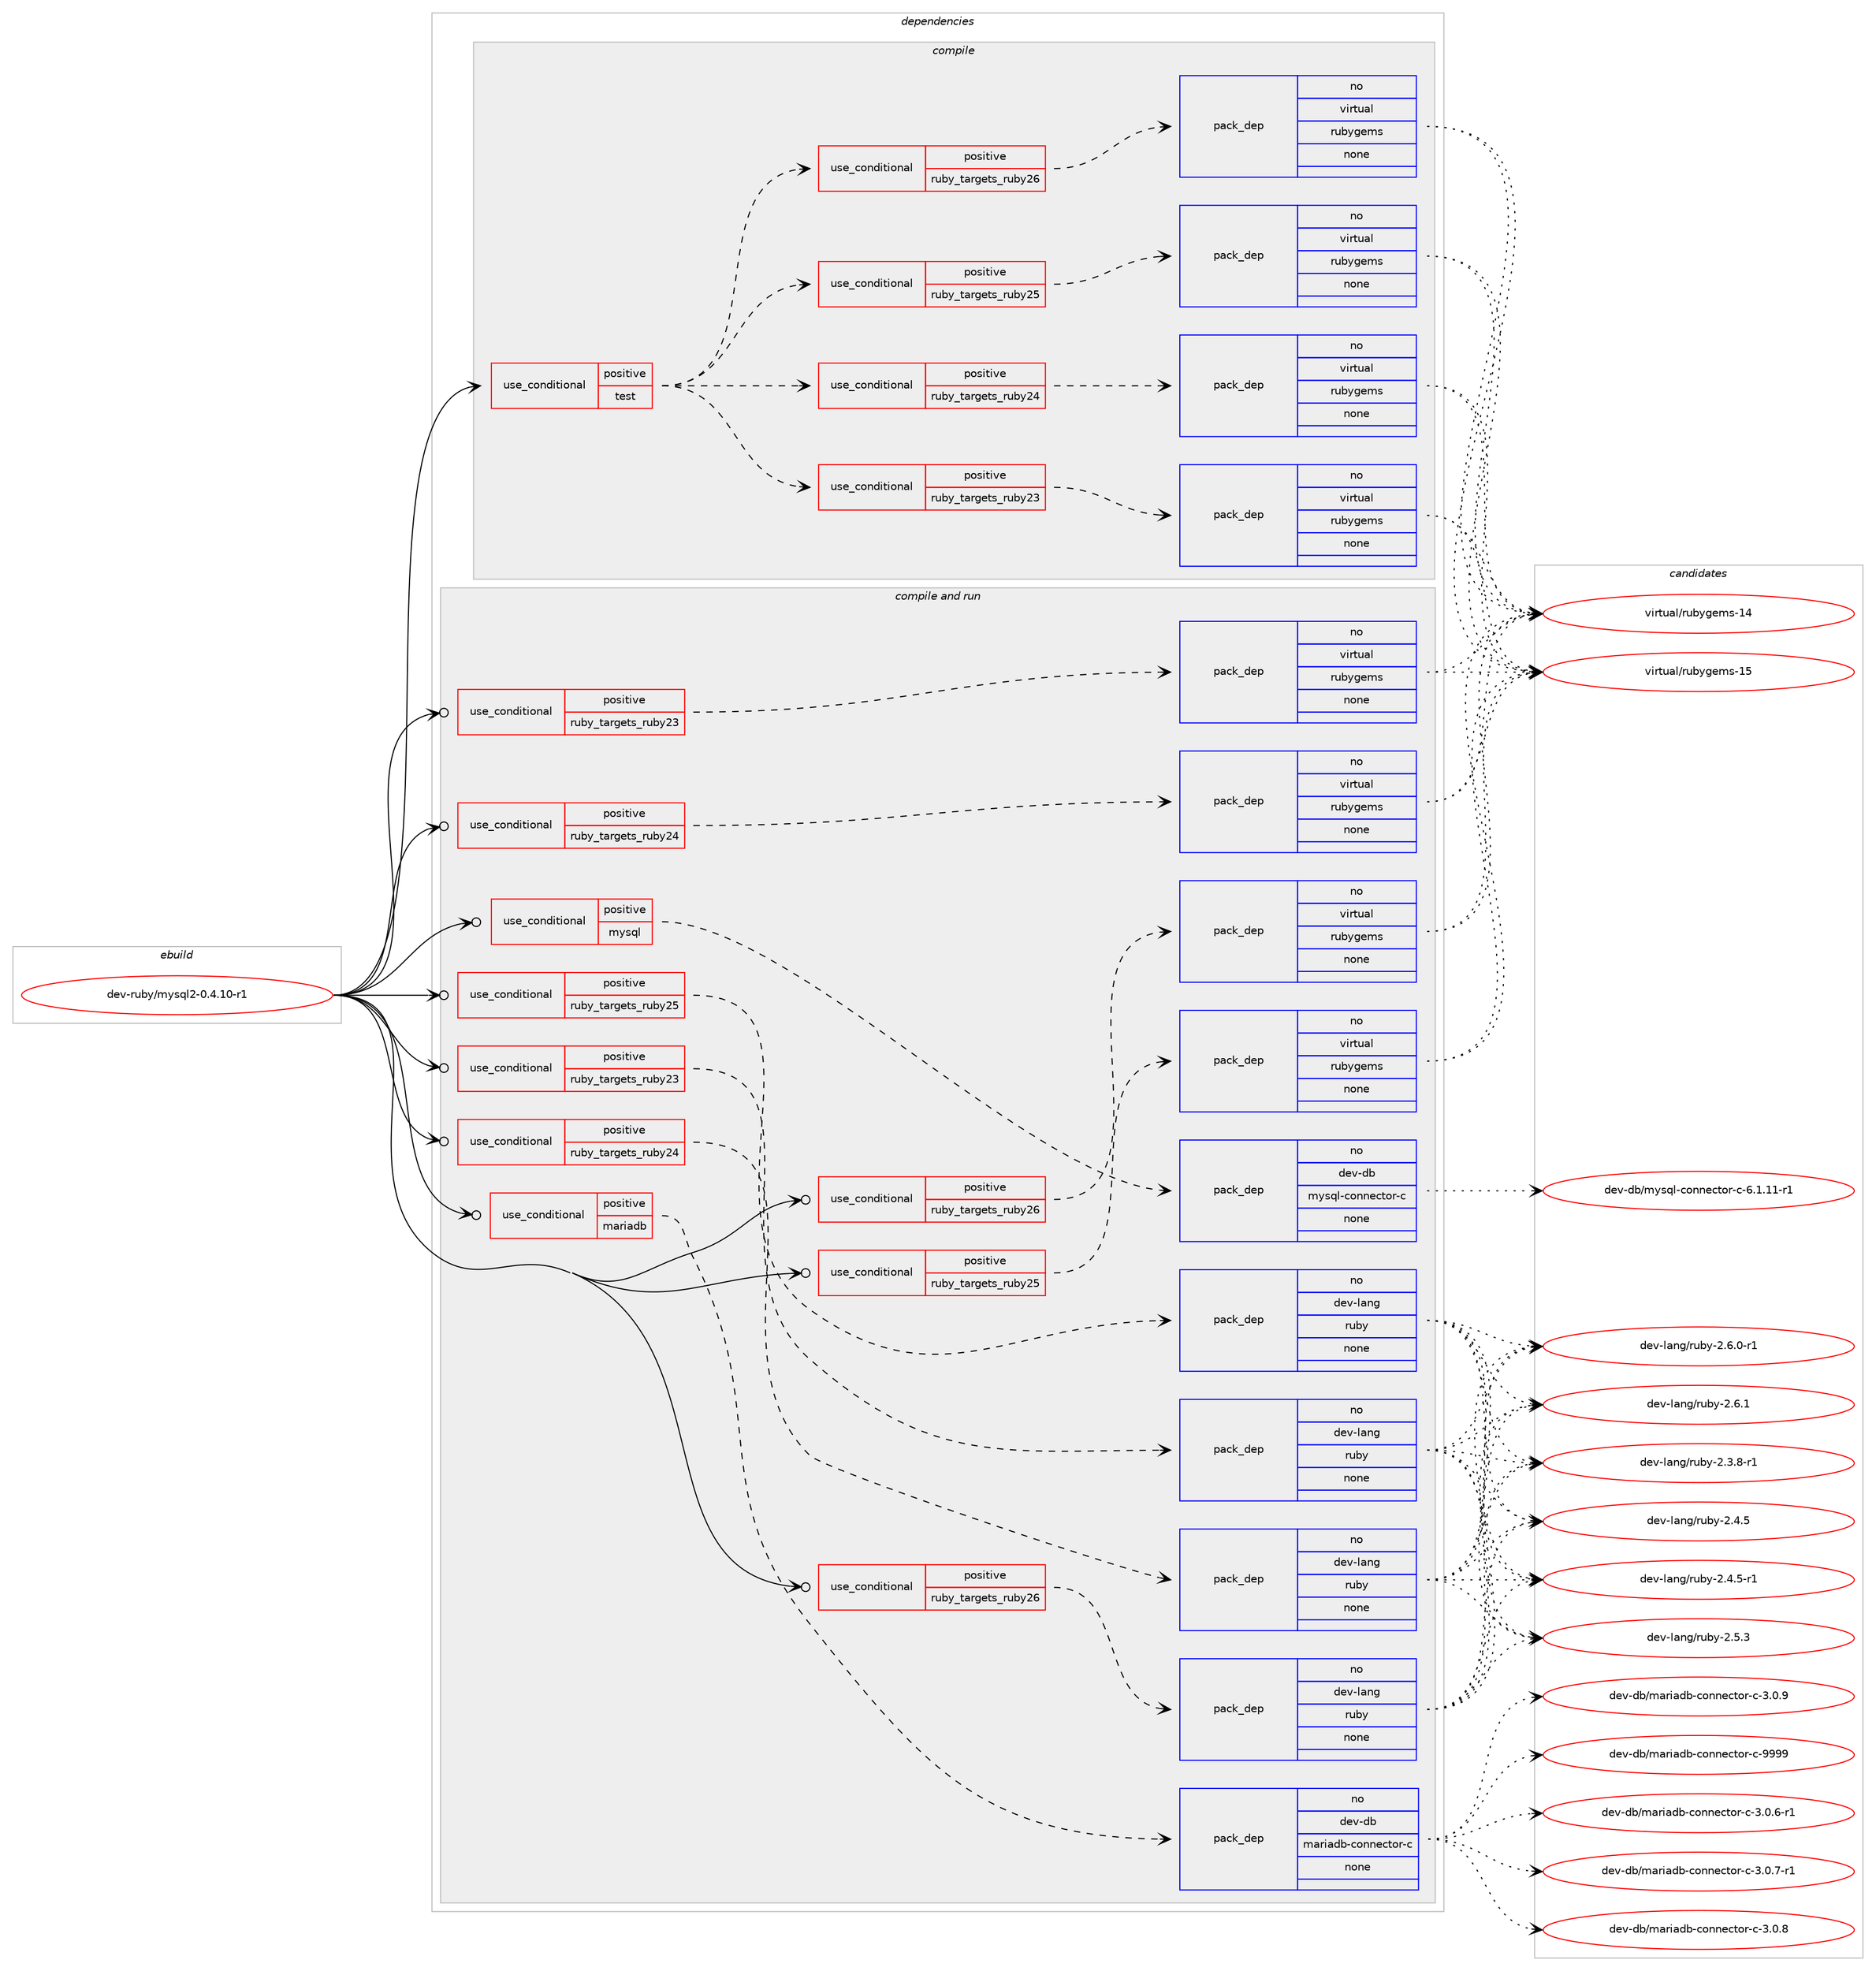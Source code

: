 digraph prolog {

# *************
# Graph options
# *************

newrank=true;
concentrate=true;
compound=true;
graph [rankdir=LR,fontname=Helvetica,fontsize=10,ranksep=1.5];#, ranksep=2.5, nodesep=0.2];
edge  [arrowhead=vee];
node  [fontname=Helvetica,fontsize=10];

# **********
# The ebuild
# **********

subgraph cluster_leftcol {
color=gray;
rank=same;
label=<<i>ebuild</i>>;
id [label="dev-ruby/mysql2-0.4.10-r1", color=red, width=4, href="../dev-ruby/mysql2-0.4.10-r1.svg"];
}

# ****************
# The dependencies
# ****************

subgraph cluster_midcol {
color=gray;
label=<<i>dependencies</i>>;
subgraph cluster_compile {
fillcolor="#eeeeee";
style=filled;
label=<<i>compile</i>>;
subgraph cond406797 {
dependency1506566 [label=<<TABLE BORDER="0" CELLBORDER="1" CELLSPACING="0" CELLPADDING="4"><TR><TD ROWSPAN="3" CELLPADDING="10">use_conditional</TD></TR><TR><TD>positive</TD></TR><TR><TD>test</TD></TR></TABLE>>, shape=none, color=red];
subgraph cond406798 {
dependency1506567 [label=<<TABLE BORDER="0" CELLBORDER="1" CELLSPACING="0" CELLPADDING="4"><TR><TD ROWSPAN="3" CELLPADDING="10">use_conditional</TD></TR><TR><TD>positive</TD></TR><TR><TD>ruby_targets_ruby23</TD></TR></TABLE>>, shape=none, color=red];
subgraph pack1076288 {
dependency1506568 [label=<<TABLE BORDER="0" CELLBORDER="1" CELLSPACING="0" CELLPADDING="4" WIDTH="220"><TR><TD ROWSPAN="6" CELLPADDING="30">pack_dep</TD></TR><TR><TD WIDTH="110">no</TD></TR><TR><TD>virtual</TD></TR><TR><TD>rubygems</TD></TR><TR><TD>none</TD></TR><TR><TD></TD></TR></TABLE>>, shape=none, color=blue];
}
dependency1506567:e -> dependency1506568:w [weight=20,style="dashed",arrowhead="vee"];
}
dependency1506566:e -> dependency1506567:w [weight=20,style="dashed",arrowhead="vee"];
subgraph cond406799 {
dependency1506569 [label=<<TABLE BORDER="0" CELLBORDER="1" CELLSPACING="0" CELLPADDING="4"><TR><TD ROWSPAN="3" CELLPADDING="10">use_conditional</TD></TR><TR><TD>positive</TD></TR><TR><TD>ruby_targets_ruby24</TD></TR></TABLE>>, shape=none, color=red];
subgraph pack1076289 {
dependency1506570 [label=<<TABLE BORDER="0" CELLBORDER="1" CELLSPACING="0" CELLPADDING="4" WIDTH="220"><TR><TD ROWSPAN="6" CELLPADDING="30">pack_dep</TD></TR><TR><TD WIDTH="110">no</TD></TR><TR><TD>virtual</TD></TR><TR><TD>rubygems</TD></TR><TR><TD>none</TD></TR><TR><TD></TD></TR></TABLE>>, shape=none, color=blue];
}
dependency1506569:e -> dependency1506570:w [weight=20,style="dashed",arrowhead="vee"];
}
dependency1506566:e -> dependency1506569:w [weight=20,style="dashed",arrowhead="vee"];
subgraph cond406800 {
dependency1506571 [label=<<TABLE BORDER="0" CELLBORDER="1" CELLSPACING="0" CELLPADDING="4"><TR><TD ROWSPAN="3" CELLPADDING="10">use_conditional</TD></TR><TR><TD>positive</TD></TR><TR><TD>ruby_targets_ruby25</TD></TR></TABLE>>, shape=none, color=red];
subgraph pack1076290 {
dependency1506572 [label=<<TABLE BORDER="0" CELLBORDER="1" CELLSPACING="0" CELLPADDING="4" WIDTH="220"><TR><TD ROWSPAN="6" CELLPADDING="30">pack_dep</TD></TR><TR><TD WIDTH="110">no</TD></TR><TR><TD>virtual</TD></TR><TR><TD>rubygems</TD></TR><TR><TD>none</TD></TR><TR><TD></TD></TR></TABLE>>, shape=none, color=blue];
}
dependency1506571:e -> dependency1506572:w [weight=20,style="dashed",arrowhead="vee"];
}
dependency1506566:e -> dependency1506571:w [weight=20,style="dashed",arrowhead="vee"];
subgraph cond406801 {
dependency1506573 [label=<<TABLE BORDER="0" CELLBORDER="1" CELLSPACING="0" CELLPADDING="4"><TR><TD ROWSPAN="3" CELLPADDING="10">use_conditional</TD></TR><TR><TD>positive</TD></TR><TR><TD>ruby_targets_ruby26</TD></TR></TABLE>>, shape=none, color=red];
subgraph pack1076291 {
dependency1506574 [label=<<TABLE BORDER="0" CELLBORDER="1" CELLSPACING="0" CELLPADDING="4" WIDTH="220"><TR><TD ROWSPAN="6" CELLPADDING="30">pack_dep</TD></TR><TR><TD WIDTH="110">no</TD></TR><TR><TD>virtual</TD></TR><TR><TD>rubygems</TD></TR><TR><TD>none</TD></TR><TR><TD></TD></TR></TABLE>>, shape=none, color=blue];
}
dependency1506573:e -> dependency1506574:w [weight=20,style="dashed",arrowhead="vee"];
}
dependency1506566:e -> dependency1506573:w [weight=20,style="dashed",arrowhead="vee"];
}
id:e -> dependency1506566:w [weight=20,style="solid",arrowhead="vee"];
}
subgraph cluster_compileandrun {
fillcolor="#eeeeee";
style=filled;
label=<<i>compile and run</i>>;
subgraph cond406802 {
dependency1506575 [label=<<TABLE BORDER="0" CELLBORDER="1" CELLSPACING="0" CELLPADDING="4"><TR><TD ROWSPAN="3" CELLPADDING="10">use_conditional</TD></TR><TR><TD>positive</TD></TR><TR><TD>mariadb</TD></TR></TABLE>>, shape=none, color=red];
subgraph pack1076292 {
dependency1506576 [label=<<TABLE BORDER="0" CELLBORDER="1" CELLSPACING="0" CELLPADDING="4" WIDTH="220"><TR><TD ROWSPAN="6" CELLPADDING="30">pack_dep</TD></TR><TR><TD WIDTH="110">no</TD></TR><TR><TD>dev-db</TD></TR><TR><TD>mariadb-connector-c</TD></TR><TR><TD>none</TD></TR><TR><TD></TD></TR></TABLE>>, shape=none, color=blue];
}
dependency1506575:e -> dependency1506576:w [weight=20,style="dashed",arrowhead="vee"];
}
id:e -> dependency1506575:w [weight=20,style="solid",arrowhead="odotvee"];
subgraph cond406803 {
dependency1506577 [label=<<TABLE BORDER="0" CELLBORDER="1" CELLSPACING="0" CELLPADDING="4"><TR><TD ROWSPAN="3" CELLPADDING="10">use_conditional</TD></TR><TR><TD>positive</TD></TR><TR><TD>mysql</TD></TR></TABLE>>, shape=none, color=red];
subgraph pack1076293 {
dependency1506578 [label=<<TABLE BORDER="0" CELLBORDER="1" CELLSPACING="0" CELLPADDING="4" WIDTH="220"><TR><TD ROWSPAN="6" CELLPADDING="30">pack_dep</TD></TR><TR><TD WIDTH="110">no</TD></TR><TR><TD>dev-db</TD></TR><TR><TD>mysql-connector-c</TD></TR><TR><TD>none</TD></TR><TR><TD></TD></TR></TABLE>>, shape=none, color=blue];
}
dependency1506577:e -> dependency1506578:w [weight=20,style="dashed",arrowhead="vee"];
}
id:e -> dependency1506577:w [weight=20,style="solid",arrowhead="odotvee"];
subgraph cond406804 {
dependency1506579 [label=<<TABLE BORDER="0" CELLBORDER="1" CELLSPACING="0" CELLPADDING="4"><TR><TD ROWSPAN="3" CELLPADDING="10">use_conditional</TD></TR><TR><TD>positive</TD></TR><TR><TD>ruby_targets_ruby23</TD></TR></TABLE>>, shape=none, color=red];
subgraph pack1076294 {
dependency1506580 [label=<<TABLE BORDER="0" CELLBORDER="1" CELLSPACING="0" CELLPADDING="4" WIDTH="220"><TR><TD ROWSPAN="6" CELLPADDING="30">pack_dep</TD></TR><TR><TD WIDTH="110">no</TD></TR><TR><TD>dev-lang</TD></TR><TR><TD>ruby</TD></TR><TR><TD>none</TD></TR><TR><TD></TD></TR></TABLE>>, shape=none, color=blue];
}
dependency1506579:e -> dependency1506580:w [weight=20,style="dashed",arrowhead="vee"];
}
id:e -> dependency1506579:w [weight=20,style="solid",arrowhead="odotvee"];
subgraph cond406805 {
dependency1506581 [label=<<TABLE BORDER="0" CELLBORDER="1" CELLSPACING="0" CELLPADDING="4"><TR><TD ROWSPAN="3" CELLPADDING="10">use_conditional</TD></TR><TR><TD>positive</TD></TR><TR><TD>ruby_targets_ruby23</TD></TR></TABLE>>, shape=none, color=red];
subgraph pack1076295 {
dependency1506582 [label=<<TABLE BORDER="0" CELLBORDER="1" CELLSPACING="0" CELLPADDING="4" WIDTH="220"><TR><TD ROWSPAN="6" CELLPADDING="30">pack_dep</TD></TR><TR><TD WIDTH="110">no</TD></TR><TR><TD>virtual</TD></TR><TR><TD>rubygems</TD></TR><TR><TD>none</TD></TR><TR><TD></TD></TR></TABLE>>, shape=none, color=blue];
}
dependency1506581:e -> dependency1506582:w [weight=20,style="dashed",arrowhead="vee"];
}
id:e -> dependency1506581:w [weight=20,style="solid",arrowhead="odotvee"];
subgraph cond406806 {
dependency1506583 [label=<<TABLE BORDER="0" CELLBORDER="1" CELLSPACING="0" CELLPADDING="4"><TR><TD ROWSPAN="3" CELLPADDING="10">use_conditional</TD></TR><TR><TD>positive</TD></TR><TR><TD>ruby_targets_ruby24</TD></TR></TABLE>>, shape=none, color=red];
subgraph pack1076296 {
dependency1506584 [label=<<TABLE BORDER="0" CELLBORDER="1" CELLSPACING="0" CELLPADDING="4" WIDTH="220"><TR><TD ROWSPAN="6" CELLPADDING="30">pack_dep</TD></TR><TR><TD WIDTH="110">no</TD></TR><TR><TD>dev-lang</TD></TR><TR><TD>ruby</TD></TR><TR><TD>none</TD></TR><TR><TD></TD></TR></TABLE>>, shape=none, color=blue];
}
dependency1506583:e -> dependency1506584:w [weight=20,style="dashed",arrowhead="vee"];
}
id:e -> dependency1506583:w [weight=20,style="solid",arrowhead="odotvee"];
subgraph cond406807 {
dependency1506585 [label=<<TABLE BORDER="0" CELLBORDER="1" CELLSPACING="0" CELLPADDING="4"><TR><TD ROWSPAN="3" CELLPADDING="10">use_conditional</TD></TR><TR><TD>positive</TD></TR><TR><TD>ruby_targets_ruby24</TD></TR></TABLE>>, shape=none, color=red];
subgraph pack1076297 {
dependency1506586 [label=<<TABLE BORDER="0" CELLBORDER="1" CELLSPACING="0" CELLPADDING="4" WIDTH="220"><TR><TD ROWSPAN="6" CELLPADDING="30">pack_dep</TD></TR><TR><TD WIDTH="110">no</TD></TR><TR><TD>virtual</TD></TR><TR><TD>rubygems</TD></TR><TR><TD>none</TD></TR><TR><TD></TD></TR></TABLE>>, shape=none, color=blue];
}
dependency1506585:e -> dependency1506586:w [weight=20,style="dashed",arrowhead="vee"];
}
id:e -> dependency1506585:w [weight=20,style="solid",arrowhead="odotvee"];
subgraph cond406808 {
dependency1506587 [label=<<TABLE BORDER="0" CELLBORDER="1" CELLSPACING="0" CELLPADDING="4"><TR><TD ROWSPAN="3" CELLPADDING="10">use_conditional</TD></TR><TR><TD>positive</TD></TR><TR><TD>ruby_targets_ruby25</TD></TR></TABLE>>, shape=none, color=red];
subgraph pack1076298 {
dependency1506588 [label=<<TABLE BORDER="0" CELLBORDER="1" CELLSPACING="0" CELLPADDING="4" WIDTH="220"><TR><TD ROWSPAN="6" CELLPADDING="30">pack_dep</TD></TR><TR><TD WIDTH="110">no</TD></TR><TR><TD>dev-lang</TD></TR><TR><TD>ruby</TD></TR><TR><TD>none</TD></TR><TR><TD></TD></TR></TABLE>>, shape=none, color=blue];
}
dependency1506587:e -> dependency1506588:w [weight=20,style="dashed",arrowhead="vee"];
}
id:e -> dependency1506587:w [weight=20,style="solid",arrowhead="odotvee"];
subgraph cond406809 {
dependency1506589 [label=<<TABLE BORDER="0" CELLBORDER="1" CELLSPACING="0" CELLPADDING="4"><TR><TD ROWSPAN="3" CELLPADDING="10">use_conditional</TD></TR><TR><TD>positive</TD></TR><TR><TD>ruby_targets_ruby25</TD></TR></TABLE>>, shape=none, color=red];
subgraph pack1076299 {
dependency1506590 [label=<<TABLE BORDER="0" CELLBORDER="1" CELLSPACING="0" CELLPADDING="4" WIDTH="220"><TR><TD ROWSPAN="6" CELLPADDING="30">pack_dep</TD></TR><TR><TD WIDTH="110">no</TD></TR><TR><TD>virtual</TD></TR><TR><TD>rubygems</TD></TR><TR><TD>none</TD></TR><TR><TD></TD></TR></TABLE>>, shape=none, color=blue];
}
dependency1506589:e -> dependency1506590:w [weight=20,style="dashed",arrowhead="vee"];
}
id:e -> dependency1506589:w [weight=20,style="solid",arrowhead="odotvee"];
subgraph cond406810 {
dependency1506591 [label=<<TABLE BORDER="0" CELLBORDER="1" CELLSPACING="0" CELLPADDING="4"><TR><TD ROWSPAN="3" CELLPADDING="10">use_conditional</TD></TR><TR><TD>positive</TD></TR><TR><TD>ruby_targets_ruby26</TD></TR></TABLE>>, shape=none, color=red];
subgraph pack1076300 {
dependency1506592 [label=<<TABLE BORDER="0" CELLBORDER="1" CELLSPACING="0" CELLPADDING="4" WIDTH="220"><TR><TD ROWSPAN="6" CELLPADDING="30">pack_dep</TD></TR><TR><TD WIDTH="110">no</TD></TR><TR><TD>dev-lang</TD></TR><TR><TD>ruby</TD></TR><TR><TD>none</TD></TR><TR><TD></TD></TR></TABLE>>, shape=none, color=blue];
}
dependency1506591:e -> dependency1506592:w [weight=20,style="dashed",arrowhead="vee"];
}
id:e -> dependency1506591:w [weight=20,style="solid",arrowhead="odotvee"];
subgraph cond406811 {
dependency1506593 [label=<<TABLE BORDER="0" CELLBORDER="1" CELLSPACING="0" CELLPADDING="4"><TR><TD ROWSPAN="3" CELLPADDING="10">use_conditional</TD></TR><TR><TD>positive</TD></TR><TR><TD>ruby_targets_ruby26</TD></TR></TABLE>>, shape=none, color=red];
subgraph pack1076301 {
dependency1506594 [label=<<TABLE BORDER="0" CELLBORDER="1" CELLSPACING="0" CELLPADDING="4" WIDTH="220"><TR><TD ROWSPAN="6" CELLPADDING="30">pack_dep</TD></TR><TR><TD WIDTH="110">no</TD></TR><TR><TD>virtual</TD></TR><TR><TD>rubygems</TD></TR><TR><TD>none</TD></TR><TR><TD></TD></TR></TABLE>>, shape=none, color=blue];
}
dependency1506593:e -> dependency1506594:w [weight=20,style="dashed",arrowhead="vee"];
}
id:e -> dependency1506593:w [weight=20,style="solid",arrowhead="odotvee"];
}
subgraph cluster_run {
fillcolor="#eeeeee";
style=filled;
label=<<i>run</i>>;
}
}

# **************
# The candidates
# **************

subgraph cluster_choices {
rank=same;
color=gray;
label=<<i>candidates</i>>;

subgraph choice1076288 {
color=black;
nodesep=1;
choice118105114116117971084711411798121103101109115454952 [label="virtual/rubygems-14", color=red, width=4,href="../virtual/rubygems-14.svg"];
choice118105114116117971084711411798121103101109115454953 [label="virtual/rubygems-15", color=red, width=4,href="../virtual/rubygems-15.svg"];
dependency1506568:e -> choice118105114116117971084711411798121103101109115454952:w [style=dotted,weight="100"];
dependency1506568:e -> choice118105114116117971084711411798121103101109115454953:w [style=dotted,weight="100"];
}
subgraph choice1076289 {
color=black;
nodesep=1;
choice118105114116117971084711411798121103101109115454952 [label="virtual/rubygems-14", color=red, width=4,href="../virtual/rubygems-14.svg"];
choice118105114116117971084711411798121103101109115454953 [label="virtual/rubygems-15", color=red, width=4,href="../virtual/rubygems-15.svg"];
dependency1506570:e -> choice118105114116117971084711411798121103101109115454952:w [style=dotted,weight="100"];
dependency1506570:e -> choice118105114116117971084711411798121103101109115454953:w [style=dotted,weight="100"];
}
subgraph choice1076290 {
color=black;
nodesep=1;
choice118105114116117971084711411798121103101109115454952 [label="virtual/rubygems-14", color=red, width=4,href="../virtual/rubygems-14.svg"];
choice118105114116117971084711411798121103101109115454953 [label="virtual/rubygems-15", color=red, width=4,href="../virtual/rubygems-15.svg"];
dependency1506572:e -> choice118105114116117971084711411798121103101109115454952:w [style=dotted,weight="100"];
dependency1506572:e -> choice118105114116117971084711411798121103101109115454953:w [style=dotted,weight="100"];
}
subgraph choice1076291 {
color=black;
nodesep=1;
choice118105114116117971084711411798121103101109115454952 [label="virtual/rubygems-14", color=red, width=4,href="../virtual/rubygems-14.svg"];
choice118105114116117971084711411798121103101109115454953 [label="virtual/rubygems-15", color=red, width=4,href="../virtual/rubygems-15.svg"];
dependency1506574:e -> choice118105114116117971084711411798121103101109115454952:w [style=dotted,weight="100"];
dependency1506574:e -> choice118105114116117971084711411798121103101109115454953:w [style=dotted,weight="100"];
}
subgraph choice1076292 {
color=black;
nodesep=1;
choice10010111845100984710997114105971009845991111101101019911611111445994551464846544511449 [label="dev-db/mariadb-connector-c-3.0.6-r1", color=red, width=4,href="../dev-db/mariadb-connector-c-3.0.6-r1.svg"];
choice10010111845100984710997114105971009845991111101101019911611111445994551464846554511449 [label="dev-db/mariadb-connector-c-3.0.7-r1", color=red, width=4,href="../dev-db/mariadb-connector-c-3.0.7-r1.svg"];
choice1001011184510098471099711410597100984599111110110101991161111144599455146484656 [label="dev-db/mariadb-connector-c-3.0.8", color=red, width=4,href="../dev-db/mariadb-connector-c-3.0.8.svg"];
choice1001011184510098471099711410597100984599111110110101991161111144599455146484657 [label="dev-db/mariadb-connector-c-3.0.9", color=red, width=4,href="../dev-db/mariadb-connector-c-3.0.9.svg"];
choice10010111845100984710997114105971009845991111101101019911611111445994557575757 [label="dev-db/mariadb-connector-c-9999", color=red, width=4,href="../dev-db/mariadb-connector-c-9999.svg"];
dependency1506576:e -> choice10010111845100984710997114105971009845991111101101019911611111445994551464846544511449:w [style=dotted,weight="100"];
dependency1506576:e -> choice10010111845100984710997114105971009845991111101101019911611111445994551464846554511449:w [style=dotted,weight="100"];
dependency1506576:e -> choice1001011184510098471099711410597100984599111110110101991161111144599455146484656:w [style=dotted,weight="100"];
dependency1506576:e -> choice1001011184510098471099711410597100984599111110110101991161111144599455146484657:w [style=dotted,weight="100"];
dependency1506576:e -> choice10010111845100984710997114105971009845991111101101019911611111445994557575757:w [style=dotted,weight="100"];
}
subgraph choice1076293 {
color=black;
nodesep=1;
choice1001011184510098471091211151131084599111110110101991161111144599455446494649494511449 [label="dev-db/mysql-connector-c-6.1.11-r1", color=red, width=4,href="../dev-db/mysql-connector-c-6.1.11-r1.svg"];
dependency1506578:e -> choice1001011184510098471091211151131084599111110110101991161111144599455446494649494511449:w [style=dotted,weight="100"];
}
subgraph choice1076294 {
color=black;
nodesep=1;
choice100101118451089711010347114117981214550465146564511449 [label="dev-lang/ruby-2.3.8-r1", color=red, width=4,href="../dev-lang/ruby-2.3.8-r1.svg"];
choice10010111845108971101034711411798121455046524653 [label="dev-lang/ruby-2.4.5", color=red, width=4,href="../dev-lang/ruby-2.4.5.svg"];
choice100101118451089711010347114117981214550465246534511449 [label="dev-lang/ruby-2.4.5-r1", color=red, width=4,href="../dev-lang/ruby-2.4.5-r1.svg"];
choice10010111845108971101034711411798121455046534651 [label="dev-lang/ruby-2.5.3", color=red, width=4,href="../dev-lang/ruby-2.5.3.svg"];
choice100101118451089711010347114117981214550465446484511449 [label="dev-lang/ruby-2.6.0-r1", color=red, width=4,href="../dev-lang/ruby-2.6.0-r1.svg"];
choice10010111845108971101034711411798121455046544649 [label="dev-lang/ruby-2.6.1", color=red, width=4,href="../dev-lang/ruby-2.6.1.svg"];
dependency1506580:e -> choice100101118451089711010347114117981214550465146564511449:w [style=dotted,weight="100"];
dependency1506580:e -> choice10010111845108971101034711411798121455046524653:w [style=dotted,weight="100"];
dependency1506580:e -> choice100101118451089711010347114117981214550465246534511449:w [style=dotted,weight="100"];
dependency1506580:e -> choice10010111845108971101034711411798121455046534651:w [style=dotted,weight="100"];
dependency1506580:e -> choice100101118451089711010347114117981214550465446484511449:w [style=dotted,weight="100"];
dependency1506580:e -> choice10010111845108971101034711411798121455046544649:w [style=dotted,weight="100"];
}
subgraph choice1076295 {
color=black;
nodesep=1;
choice118105114116117971084711411798121103101109115454952 [label="virtual/rubygems-14", color=red, width=4,href="../virtual/rubygems-14.svg"];
choice118105114116117971084711411798121103101109115454953 [label="virtual/rubygems-15", color=red, width=4,href="../virtual/rubygems-15.svg"];
dependency1506582:e -> choice118105114116117971084711411798121103101109115454952:w [style=dotted,weight="100"];
dependency1506582:e -> choice118105114116117971084711411798121103101109115454953:w [style=dotted,weight="100"];
}
subgraph choice1076296 {
color=black;
nodesep=1;
choice100101118451089711010347114117981214550465146564511449 [label="dev-lang/ruby-2.3.8-r1", color=red, width=4,href="../dev-lang/ruby-2.3.8-r1.svg"];
choice10010111845108971101034711411798121455046524653 [label="dev-lang/ruby-2.4.5", color=red, width=4,href="../dev-lang/ruby-2.4.5.svg"];
choice100101118451089711010347114117981214550465246534511449 [label="dev-lang/ruby-2.4.5-r1", color=red, width=4,href="../dev-lang/ruby-2.4.5-r1.svg"];
choice10010111845108971101034711411798121455046534651 [label="dev-lang/ruby-2.5.3", color=red, width=4,href="../dev-lang/ruby-2.5.3.svg"];
choice100101118451089711010347114117981214550465446484511449 [label="dev-lang/ruby-2.6.0-r1", color=red, width=4,href="../dev-lang/ruby-2.6.0-r1.svg"];
choice10010111845108971101034711411798121455046544649 [label="dev-lang/ruby-2.6.1", color=red, width=4,href="../dev-lang/ruby-2.6.1.svg"];
dependency1506584:e -> choice100101118451089711010347114117981214550465146564511449:w [style=dotted,weight="100"];
dependency1506584:e -> choice10010111845108971101034711411798121455046524653:w [style=dotted,weight="100"];
dependency1506584:e -> choice100101118451089711010347114117981214550465246534511449:w [style=dotted,weight="100"];
dependency1506584:e -> choice10010111845108971101034711411798121455046534651:w [style=dotted,weight="100"];
dependency1506584:e -> choice100101118451089711010347114117981214550465446484511449:w [style=dotted,weight="100"];
dependency1506584:e -> choice10010111845108971101034711411798121455046544649:w [style=dotted,weight="100"];
}
subgraph choice1076297 {
color=black;
nodesep=1;
choice118105114116117971084711411798121103101109115454952 [label="virtual/rubygems-14", color=red, width=4,href="../virtual/rubygems-14.svg"];
choice118105114116117971084711411798121103101109115454953 [label="virtual/rubygems-15", color=red, width=4,href="../virtual/rubygems-15.svg"];
dependency1506586:e -> choice118105114116117971084711411798121103101109115454952:w [style=dotted,weight="100"];
dependency1506586:e -> choice118105114116117971084711411798121103101109115454953:w [style=dotted,weight="100"];
}
subgraph choice1076298 {
color=black;
nodesep=1;
choice100101118451089711010347114117981214550465146564511449 [label="dev-lang/ruby-2.3.8-r1", color=red, width=4,href="../dev-lang/ruby-2.3.8-r1.svg"];
choice10010111845108971101034711411798121455046524653 [label="dev-lang/ruby-2.4.5", color=red, width=4,href="../dev-lang/ruby-2.4.5.svg"];
choice100101118451089711010347114117981214550465246534511449 [label="dev-lang/ruby-2.4.5-r1", color=red, width=4,href="../dev-lang/ruby-2.4.5-r1.svg"];
choice10010111845108971101034711411798121455046534651 [label="dev-lang/ruby-2.5.3", color=red, width=4,href="../dev-lang/ruby-2.5.3.svg"];
choice100101118451089711010347114117981214550465446484511449 [label="dev-lang/ruby-2.6.0-r1", color=red, width=4,href="../dev-lang/ruby-2.6.0-r1.svg"];
choice10010111845108971101034711411798121455046544649 [label="dev-lang/ruby-2.6.1", color=red, width=4,href="../dev-lang/ruby-2.6.1.svg"];
dependency1506588:e -> choice100101118451089711010347114117981214550465146564511449:w [style=dotted,weight="100"];
dependency1506588:e -> choice10010111845108971101034711411798121455046524653:w [style=dotted,weight="100"];
dependency1506588:e -> choice100101118451089711010347114117981214550465246534511449:w [style=dotted,weight="100"];
dependency1506588:e -> choice10010111845108971101034711411798121455046534651:w [style=dotted,weight="100"];
dependency1506588:e -> choice100101118451089711010347114117981214550465446484511449:w [style=dotted,weight="100"];
dependency1506588:e -> choice10010111845108971101034711411798121455046544649:w [style=dotted,weight="100"];
}
subgraph choice1076299 {
color=black;
nodesep=1;
choice118105114116117971084711411798121103101109115454952 [label="virtual/rubygems-14", color=red, width=4,href="../virtual/rubygems-14.svg"];
choice118105114116117971084711411798121103101109115454953 [label="virtual/rubygems-15", color=red, width=4,href="../virtual/rubygems-15.svg"];
dependency1506590:e -> choice118105114116117971084711411798121103101109115454952:w [style=dotted,weight="100"];
dependency1506590:e -> choice118105114116117971084711411798121103101109115454953:w [style=dotted,weight="100"];
}
subgraph choice1076300 {
color=black;
nodesep=1;
choice100101118451089711010347114117981214550465146564511449 [label="dev-lang/ruby-2.3.8-r1", color=red, width=4,href="../dev-lang/ruby-2.3.8-r1.svg"];
choice10010111845108971101034711411798121455046524653 [label="dev-lang/ruby-2.4.5", color=red, width=4,href="../dev-lang/ruby-2.4.5.svg"];
choice100101118451089711010347114117981214550465246534511449 [label="dev-lang/ruby-2.4.5-r1", color=red, width=4,href="../dev-lang/ruby-2.4.5-r1.svg"];
choice10010111845108971101034711411798121455046534651 [label="dev-lang/ruby-2.5.3", color=red, width=4,href="../dev-lang/ruby-2.5.3.svg"];
choice100101118451089711010347114117981214550465446484511449 [label="dev-lang/ruby-2.6.0-r1", color=red, width=4,href="../dev-lang/ruby-2.6.0-r1.svg"];
choice10010111845108971101034711411798121455046544649 [label="dev-lang/ruby-2.6.1", color=red, width=4,href="../dev-lang/ruby-2.6.1.svg"];
dependency1506592:e -> choice100101118451089711010347114117981214550465146564511449:w [style=dotted,weight="100"];
dependency1506592:e -> choice10010111845108971101034711411798121455046524653:w [style=dotted,weight="100"];
dependency1506592:e -> choice100101118451089711010347114117981214550465246534511449:w [style=dotted,weight="100"];
dependency1506592:e -> choice10010111845108971101034711411798121455046534651:w [style=dotted,weight="100"];
dependency1506592:e -> choice100101118451089711010347114117981214550465446484511449:w [style=dotted,weight="100"];
dependency1506592:e -> choice10010111845108971101034711411798121455046544649:w [style=dotted,weight="100"];
}
subgraph choice1076301 {
color=black;
nodesep=1;
choice118105114116117971084711411798121103101109115454952 [label="virtual/rubygems-14", color=red, width=4,href="../virtual/rubygems-14.svg"];
choice118105114116117971084711411798121103101109115454953 [label="virtual/rubygems-15", color=red, width=4,href="../virtual/rubygems-15.svg"];
dependency1506594:e -> choice118105114116117971084711411798121103101109115454952:w [style=dotted,weight="100"];
dependency1506594:e -> choice118105114116117971084711411798121103101109115454953:w [style=dotted,weight="100"];
}
}

}
